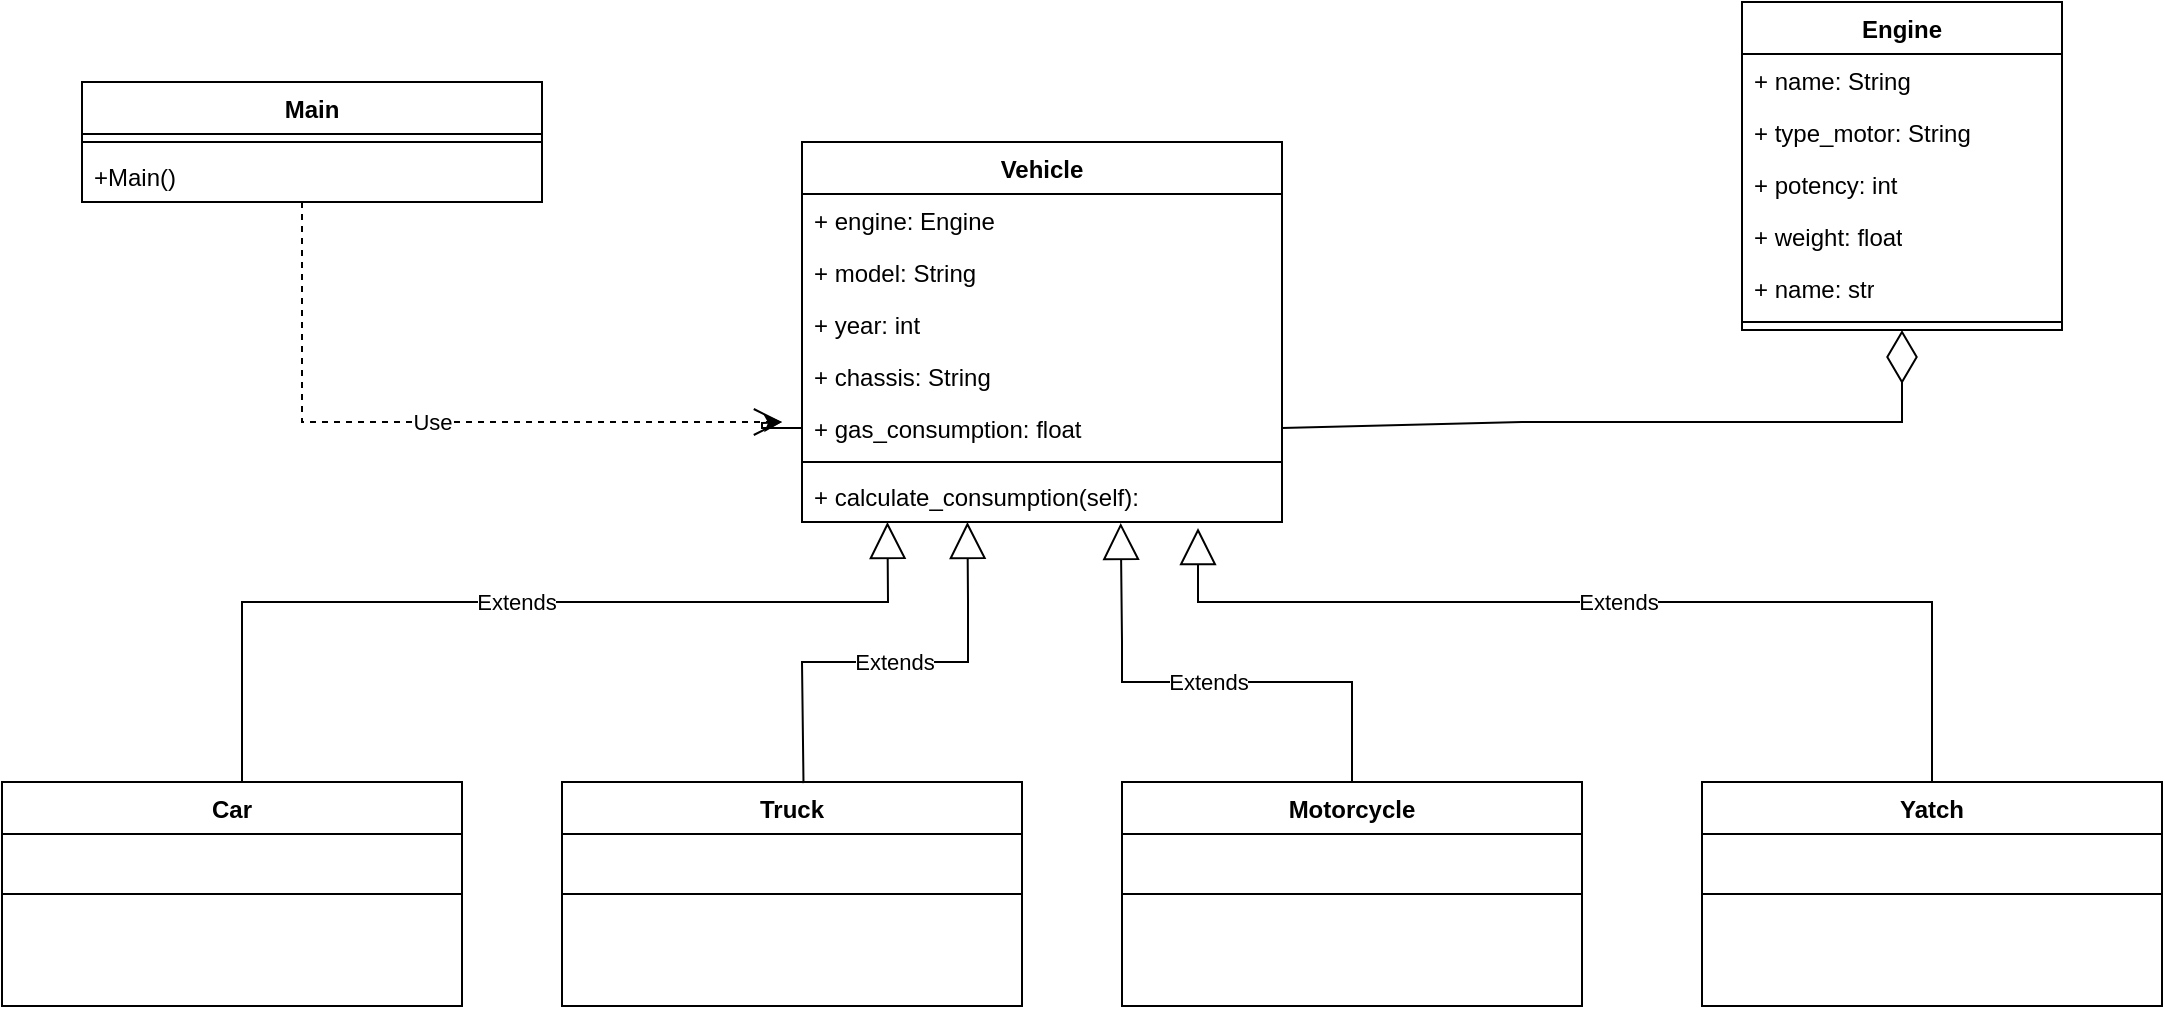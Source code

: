<mxfile version="24.0.6" type="github">
  <diagram name="Page-1" id="BFz2ClelhkV7oylN4G_F">
    <mxGraphModel dx="1313" dy="1796" grid="1" gridSize="10" guides="1" tooltips="1" connect="1" arrows="1" fold="1" page="1" pageScale="1" pageWidth="850" pageHeight="1100" math="0" shadow="0">
      <root>
        <mxCell id="0" />
        <mxCell id="1" parent="0" />
        <mxCell id="Tan41iosJJYbpspjolzq-1" value="Engine" style="swimlane;fontStyle=1;align=center;verticalAlign=top;childLayout=stackLayout;horizontal=1;startSize=26;horizontalStack=0;resizeParent=1;resizeParentMax=0;resizeLast=0;collapsible=1;marginBottom=0;whiteSpace=wrap;html=1;" vertex="1" parent="1">
          <mxGeometry x="870" y="-50" width="160" height="164" as="geometry" />
        </mxCell>
        <mxCell id="Tan41iosJJYbpspjolzq-2" value="+ name: String&lt;div&gt;&lt;br&gt;&lt;/div&gt;" style="text;strokeColor=none;fillColor=none;align=left;verticalAlign=top;spacingLeft=4;spacingRight=4;overflow=hidden;rotatable=0;points=[[0,0.5],[1,0.5]];portConstraint=eastwest;whiteSpace=wrap;html=1;" vertex="1" parent="Tan41iosJJYbpspjolzq-1">
          <mxGeometry y="26" width="160" height="26" as="geometry" />
        </mxCell>
        <mxCell id="Tan41iosJJYbpspjolzq-9" value="+ type_motor: String&lt;div&gt;&lt;br&gt;&lt;/div&gt;" style="text;strokeColor=none;fillColor=none;align=left;verticalAlign=top;spacingLeft=4;spacingRight=4;overflow=hidden;rotatable=0;points=[[0,0.5],[1,0.5]];portConstraint=eastwest;whiteSpace=wrap;html=1;" vertex="1" parent="Tan41iosJJYbpspjolzq-1">
          <mxGeometry y="52" width="160" height="26" as="geometry" />
        </mxCell>
        <mxCell id="Tan41iosJJYbpspjolzq-10" value="+ potency: int&lt;div&gt;&lt;br&gt;&lt;/div&gt;" style="text;strokeColor=none;fillColor=none;align=left;verticalAlign=top;spacingLeft=4;spacingRight=4;overflow=hidden;rotatable=0;points=[[0,0.5],[1,0.5]];portConstraint=eastwest;whiteSpace=wrap;html=1;" vertex="1" parent="Tan41iosJJYbpspjolzq-1">
          <mxGeometry y="78" width="160" height="26" as="geometry" />
        </mxCell>
        <mxCell id="Tan41iosJJYbpspjolzq-8" value="+ weight: float&lt;div&gt;&lt;br&gt;&lt;/div&gt;" style="text;strokeColor=none;fillColor=none;align=left;verticalAlign=top;spacingLeft=4;spacingRight=4;overflow=hidden;rotatable=0;points=[[0,0.5],[1,0.5]];portConstraint=eastwest;whiteSpace=wrap;html=1;" vertex="1" parent="Tan41iosJJYbpspjolzq-1">
          <mxGeometry y="104" width="160" height="26" as="geometry" />
        </mxCell>
        <mxCell id="Tan41iosJJYbpspjolzq-7" value="+ name: str&lt;div&gt;&lt;br&gt;&lt;/div&gt;" style="text;strokeColor=none;fillColor=none;align=left;verticalAlign=top;spacingLeft=4;spacingRight=4;overflow=hidden;rotatable=0;points=[[0,0.5],[1,0.5]];portConstraint=eastwest;whiteSpace=wrap;html=1;" vertex="1" parent="Tan41iosJJYbpspjolzq-1">
          <mxGeometry y="130" width="160" height="26" as="geometry" />
        </mxCell>
        <mxCell id="Tan41iosJJYbpspjolzq-3" value="" style="line;strokeWidth=1;fillColor=none;align=left;verticalAlign=middle;spacingTop=-1;spacingLeft=3;spacingRight=3;rotatable=0;labelPosition=right;points=[];portConstraint=eastwest;strokeColor=inherit;" vertex="1" parent="Tan41iosJJYbpspjolzq-1">
          <mxGeometry y="156" width="160" height="8" as="geometry" />
        </mxCell>
        <mxCell id="Tan41iosJJYbpspjolzq-11" value="Vehicle" style="swimlane;fontStyle=1;align=center;verticalAlign=top;childLayout=stackLayout;horizontal=1;startSize=26;horizontalStack=0;resizeParent=1;resizeParentMax=0;resizeLast=0;collapsible=1;marginBottom=0;whiteSpace=wrap;html=1;" vertex="1" parent="1">
          <mxGeometry x="400" y="20" width="240" height="190" as="geometry" />
        </mxCell>
        <mxCell id="Tan41iosJJYbpspjolzq-12" value="+ e&lt;span style=&quot;background-color: initial;&quot;&gt;ngine: Engine&lt;/span&gt;&lt;div&gt;&lt;div&gt;&lt;br&gt;&lt;/div&gt;&lt;/div&gt;" style="text;strokeColor=none;fillColor=none;align=left;verticalAlign=top;spacingLeft=4;spacingRight=4;overflow=hidden;rotatable=0;points=[[0,0.5],[1,0.5]];portConstraint=eastwest;whiteSpace=wrap;html=1;" vertex="1" parent="Tan41iosJJYbpspjolzq-11">
          <mxGeometry y="26" width="240" height="26" as="geometry" />
        </mxCell>
        <mxCell id="Tan41iosJJYbpspjolzq-13" value="+ model: String&lt;div&gt;&lt;br&gt;&lt;/div&gt;" style="text;strokeColor=none;fillColor=none;align=left;verticalAlign=top;spacingLeft=4;spacingRight=4;overflow=hidden;rotatable=0;points=[[0,0.5],[1,0.5]];portConstraint=eastwest;whiteSpace=wrap;html=1;" vertex="1" parent="Tan41iosJJYbpspjolzq-11">
          <mxGeometry y="52" width="240" height="26" as="geometry" />
        </mxCell>
        <mxCell id="Tan41iosJJYbpspjolzq-14" value="+ year: int&lt;div&gt;&lt;br&gt;&lt;/div&gt;" style="text;strokeColor=none;fillColor=none;align=left;verticalAlign=top;spacingLeft=4;spacingRight=4;overflow=hidden;rotatable=0;points=[[0,0.5],[1,0.5]];portConstraint=eastwest;whiteSpace=wrap;html=1;" vertex="1" parent="Tan41iosJJYbpspjolzq-11">
          <mxGeometry y="78" width="240" height="26" as="geometry" />
        </mxCell>
        <mxCell id="Tan41iosJJYbpspjolzq-15" value="+ chassis: String&lt;div&gt;&lt;br&gt;&lt;/div&gt;" style="text;strokeColor=none;fillColor=none;align=left;verticalAlign=top;spacingLeft=4;spacingRight=4;overflow=hidden;rotatable=0;points=[[0,0.5],[1,0.5]];portConstraint=eastwest;whiteSpace=wrap;html=1;" vertex="1" parent="Tan41iosJJYbpspjolzq-11">
          <mxGeometry y="104" width="240" height="26" as="geometry" />
        </mxCell>
        <mxCell id="Tan41iosJJYbpspjolzq-64" style="edgeStyle=orthogonalEdgeStyle;rounded=0;orthogonalLoop=1;jettySize=auto;html=1;" edge="1" parent="Tan41iosJJYbpspjolzq-11" source="Tan41iosJJYbpspjolzq-16">
          <mxGeometry relative="1" as="geometry">
            <mxPoint x="-10" y="140" as="targetPoint" />
          </mxGeometry>
        </mxCell>
        <mxCell id="Tan41iosJJYbpspjolzq-16" value="+ gas_consumption: float&lt;div&gt;&lt;br&gt;&lt;/div&gt;" style="text;strokeColor=none;fillColor=none;align=left;verticalAlign=top;spacingLeft=4;spacingRight=4;overflow=hidden;rotatable=0;points=[[0,0.5],[1,0.5]];portConstraint=eastwest;whiteSpace=wrap;html=1;" vertex="1" parent="Tan41iosJJYbpspjolzq-11">
          <mxGeometry y="130" width="240" height="26" as="geometry" />
        </mxCell>
        <mxCell id="Tan41iosJJYbpspjolzq-17" value="" style="line;strokeWidth=1;fillColor=none;align=left;verticalAlign=middle;spacingTop=-1;spacingLeft=3;spacingRight=3;rotatable=0;labelPosition=right;points=[];portConstraint=eastwest;strokeColor=inherit;" vertex="1" parent="Tan41iosJJYbpspjolzq-11">
          <mxGeometry y="156" width="240" height="8" as="geometry" />
        </mxCell>
        <mxCell id="Tan41iosJJYbpspjolzq-22" value="+ calculate_consumption(self):&amp;nbsp;" style="text;strokeColor=none;fillColor=none;align=left;verticalAlign=top;spacingLeft=4;spacingRight=4;overflow=hidden;rotatable=0;points=[[0,0.5],[1,0.5]];portConstraint=eastwest;whiteSpace=wrap;html=1;" vertex="1" parent="Tan41iosJJYbpspjolzq-11">
          <mxGeometry y="164" width="240" height="26" as="geometry" />
        </mxCell>
        <mxCell id="Tan41iosJJYbpspjolzq-24" value="Car" style="swimlane;fontStyle=1;align=center;verticalAlign=top;childLayout=stackLayout;horizontal=1;startSize=26;horizontalStack=0;resizeParent=1;resizeParentMax=0;resizeLast=0;collapsible=1;marginBottom=0;whiteSpace=wrap;html=1;" vertex="1" parent="1">
          <mxGeometry y="340" width="230" height="112" as="geometry" />
        </mxCell>
        <mxCell id="Tan41iosJJYbpspjolzq-34" value="&lt;div&gt;&lt;br&gt;&lt;/div&gt;" style="text;strokeColor=none;fillColor=none;align=left;verticalAlign=top;spacingLeft=4;spacingRight=4;overflow=hidden;rotatable=0;points=[[0,0.5],[1,0.5]];portConstraint=eastwest;whiteSpace=wrap;html=1;" vertex="1" parent="Tan41iosJJYbpspjolzq-24">
          <mxGeometry y="26" width="230" height="26" as="geometry" />
        </mxCell>
        <mxCell id="Tan41iosJJYbpspjolzq-30" value="" style="line;strokeWidth=1;fillColor=none;align=left;verticalAlign=middle;spacingTop=-1;spacingLeft=3;spacingRight=3;rotatable=0;labelPosition=right;points=[];portConstraint=eastwest;strokeColor=inherit;" vertex="1" parent="Tan41iosJJYbpspjolzq-24">
          <mxGeometry y="52" width="230" height="8" as="geometry" />
        </mxCell>
        <mxCell id="Tan41iosJJYbpspjolzq-33" value="&lt;div&gt;&lt;br&gt;&lt;/div&gt;" style="text;strokeColor=none;fillColor=none;align=left;verticalAlign=top;spacingLeft=4;spacingRight=4;overflow=hidden;rotatable=0;points=[[0,0.5],[1,0.5]];portConstraint=eastwest;whiteSpace=wrap;html=1;" vertex="1" parent="Tan41iosJJYbpspjolzq-24">
          <mxGeometry y="60" width="230" height="26" as="geometry" />
        </mxCell>
        <mxCell id="Tan41iosJJYbpspjolzq-32" value="&lt;div&gt;&lt;br&gt;&lt;/div&gt;" style="text;strokeColor=none;fillColor=none;align=left;verticalAlign=top;spacingLeft=4;spacingRight=4;overflow=hidden;rotatable=0;points=[[0,0.5],[1,0.5]];portConstraint=eastwest;whiteSpace=wrap;html=1;" vertex="1" parent="Tan41iosJJYbpspjolzq-24">
          <mxGeometry y="86" width="230" height="26" as="geometry" />
        </mxCell>
        <mxCell id="Tan41iosJJYbpspjolzq-35" value="Truck" style="swimlane;fontStyle=1;align=center;verticalAlign=top;childLayout=stackLayout;horizontal=1;startSize=26;horizontalStack=0;resizeParent=1;resizeParentMax=0;resizeLast=0;collapsible=1;marginBottom=0;whiteSpace=wrap;html=1;" vertex="1" parent="1">
          <mxGeometry x="280" y="340" width="230" height="112" as="geometry" />
        </mxCell>
        <mxCell id="Tan41iosJJYbpspjolzq-36" value="&lt;div&gt;&lt;br&gt;&lt;/div&gt;" style="text;strokeColor=none;fillColor=none;align=left;verticalAlign=top;spacingLeft=4;spacingRight=4;overflow=hidden;rotatable=0;points=[[0,0.5],[1,0.5]];portConstraint=eastwest;whiteSpace=wrap;html=1;" vertex="1" parent="Tan41iosJJYbpspjolzq-35">
          <mxGeometry y="26" width="230" height="26" as="geometry" />
        </mxCell>
        <mxCell id="Tan41iosJJYbpspjolzq-37" value="" style="line;strokeWidth=1;fillColor=none;align=left;verticalAlign=middle;spacingTop=-1;spacingLeft=3;spacingRight=3;rotatable=0;labelPosition=right;points=[];portConstraint=eastwest;strokeColor=inherit;" vertex="1" parent="Tan41iosJJYbpspjolzq-35">
          <mxGeometry y="52" width="230" height="8" as="geometry" />
        </mxCell>
        <mxCell id="Tan41iosJJYbpspjolzq-38" value="&lt;div&gt;&lt;br&gt;&lt;/div&gt;" style="text;strokeColor=none;fillColor=none;align=left;verticalAlign=top;spacingLeft=4;spacingRight=4;overflow=hidden;rotatable=0;points=[[0,0.5],[1,0.5]];portConstraint=eastwest;whiteSpace=wrap;html=1;" vertex="1" parent="Tan41iosJJYbpspjolzq-35">
          <mxGeometry y="60" width="230" height="26" as="geometry" />
        </mxCell>
        <mxCell id="Tan41iosJJYbpspjolzq-39" value="&lt;div&gt;&lt;br&gt;&lt;/div&gt;" style="text;strokeColor=none;fillColor=none;align=left;verticalAlign=top;spacingLeft=4;spacingRight=4;overflow=hidden;rotatable=0;points=[[0,0.5],[1,0.5]];portConstraint=eastwest;whiteSpace=wrap;html=1;" vertex="1" parent="Tan41iosJJYbpspjolzq-35">
          <mxGeometry y="86" width="230" height="26" as="geometry" />
        </mxCell>
        <mxCell id="Tan41iosJJYbpspjolzq-40" value="Motorcycle" style="swimlane;fontStyle=1;align=center;verticalAlign=top;childLayout=stackLayout;horizontal=1;startSize=26;horizontalStack=0;resizeParent=1;resizeParentMax=0;resizeLast=0;collapsible=1;marginBottom=0;whiteSpace=wrap;html=1;" vertex="1" parent="1">
          <mxGeometry x="560" y="340" width="230" height="112" as="geometry" />
        </mxCell>
        <mxCell id="Tan41iosJJYbpspjolzq-41" value="&lt;div&gt;&lt;br&gt;&lt;/div&gt;" style="text;strokeColor=none;fillColor=none;align=left;verticalAlign=top;spacingLeft=4;spacingRight=4;overflow=hidden;rotatable=0;points=[[0,0.5],[1,0.5]];portConstraint=eastwest;whiteSpace=wrap;html=1;" vertex="1" parent="Tan41iosJJYbpspjolzq-40">
          <mxGeometry y="26" width="230" height="26" as="geometry" />
        </mxCell>
        <mxCell id="Tan41iosJJYbpspjolzq-42" value="" style="line;strokeWidth=1;fillColor=none;align=left;verticalAlign=middle;spacingTop=-1;spacingLeft=3;spacingRight=3;rotatable=0;labelPosition=right;points=[];portConstraint=eastwest;strokeColor=inherit;" vertex="1" parent="Tan41iosJJYbpspjolzq-40">
          <mxGeometry y="52" width="230" height="8" as="geometry" />
        </mxCell>
        <mxCell id="Tan41iosJJYbpspjolzq-43" value="&lt;div&gt;&lt;br&gt;&lt;/div&gt;" style="text;strokeColor=none;fillColor=none;align=left;verticalAlign=top;spacingLeft=4;spacingRight=4;overflow=hidden;rotatable=0;points=[[0,0.5],[1,0.5]];portConstraint=eastwest;whiteSpace=wrap;html=1;" vertex="1" parent="Tan41iosJJYbpspjolzq-40">
          <mxGeometry y="60" width="230" height="26" as="geometry" />
        </mxCell>
        <mxCell id="Tan41iosJJYbpspjolzq-44" value="&lt;div&gt;&lt;br&gt;&lt;/div&gt;" style="text;strokeColor=none;fillColor=none;align=left;verticalAlign=top;spacingLeft=4;spacingRight=4;overflow=hidden;rotatable=0;points=[[0,0.5],[1,0.5]];portConstraint=eastwest;whiteSpace=wrap;html=1;" vertex="1" parent="Tan41iosJJYbpspjolzq-40">
          <mxGeometry y="86" width="230" height="26" as="geometry" />
        </mxCell>
        <mxCell id="Tan41iosJJYbpspjolzq-45" value="Yatch" style="swimlane;fontStyle=1;align=center;verticalAlign=top;childLayout=stackLayout;horizontal=1;startSize=26;horizontalStack=0;resizeParent=1;resizeParentMax=0;resizeLast=0;collapsible=1;marginBottom=0;whiteSpace=wrap;html=1;" vertex="1" parent="1">
          <mxGeometry x="850" y="340" width="230" height="112" as="geometry" />
        </mxCell>
        <mxCell id="Tan41iosJJYbpspjolzq-46" value="&lt;div&gt;&lt;br&gt;&lt;/div&gt;" style="text;strokeColor=none;fillColor=none;align=left;verticalAlign=top;spacingLeft=4;spacingRight=4;overflow=hidden;rotatable=0;points=[[0,0.5],[1,0.5]];portConstraint=eastwest;whiteSpace=wrap;html=1;" vertex="1" parent="Tan41iosJJYbpspjolzq-45">
          <mxGeometry y="26" width="230" height="26" as="geometry" />
        </mxCell>
        <mxCell id="Tan41iosJJYbpspjolzq-47" value="" style="line;strokeWidth=1;fillColor=none;align=left;verticalAlign=middle;spacingTop=-1;spacingLeft=3;spacingRight=3;rotatable=0;labelPosition=right;points=[];portConstraint=eastwest;strokeColor=inherit;" vertex="1" parent="Tan41iosJJYbpspjolzq-45">
          <mxGeometry y="52" width="230" height="8" as="geometry" />
        </mxCell>
        <mxCell id="Tan41iosJJYbpspjolzq-48" value="&lt;div&gt;&lt;br&gt;&lt;/div&gt;" style="text;strokeColor=none;fillColor=none;align=left;verticalAlign=top;spacingLeft=4;spacingRight=4;overflow=hidden;rotatable=0;points=[[0,0.5],[1,0.5]];portConstraint=eastwest;whiteSpace=wrap;html=1;" vertex="1" parent="Tan41iosJJYbpspjolzq-45">
          <mxGeometry y="60" width="230" height="26" as="geometry" />
        </mxCell>
        <mxCell id="Tan41iosJJYbpspjolzq-49" value="&lt;div&gt;&lt;br&gt;&lt;/div&gt;" style="text;strokeColor=none;fillColor=none;align=left;verticalAlign=top;spacingLeft=4;spacingRight=4;overflow=hidden;rotatable=0;points=[[0,0.5],[1,0.5]];portConstraint=eastwest;whiteSpace=wrap;html=1;" vertex="1" parent="Tan41iosJJYbpspjolzq-45">
          <mxGeometry y="86" width="230" height="26" as="geometry" />
        </mxCell>
        <mxCell id="Tan41iosJJYbpspjolzq-54" value="Extends" style="endArrow=block;endSize=16;endFill=0;html=1;rounded=0;entryX=0.178;entryY=1.177;entryDx=0;entryDy=0;entryPerimeter=0;" edge="1" parent="1">
          <mxGeometry width="160" relative="1" as="geometry">
            <mxPoint x="120" y="340" as="sourcePoint" />
            <mxPoint x="442.72" y="210.002" as="targetPoint" />
            <Array as="points">
              <mxPoint x="120" y="250" />
              <mxPoint x="280" y="250" />
              <mxPoint x="443" y="250" />
            </Array>
          </mxGeometry>
        </mxCell>
        <mxCell id="Tan41iosJJYbpspjolzq-55" value="Extends" style="endArrow=block;endSize=16;endFill=0;html=1;rounded=0;entryX=0.178;entryY=1.177;entryDx=0;entryDy=0;entryPerimeter=0;exitX=0.525;exitY=0.005;exitDx=0;exitDy=0;exitPerimeter=0;" edge="1" parent="1" source="Tan41iosJJYbpspjolzq-35">
          <mxGeometry width="160" relative="1" as="geometry">
            <mxPoint x="162" y="337" as="sourcePoint" />
            <mxPoint x="482.72" y="210.002" as="targetPoint" />
            <Array as="points">
              <mxPoint x="400" y="280" />
              <mxPoint x="483" y="280" />
              <mxPoint x="483" y="250" />
            </Array>
          </mxGeometry>
        </mxCell>
        <mxCell id="Tan41iosJJYbpspjolzq-56" value="Extends" style="endArrow=block;endSize=16;endFill=0;html=1;rounded=0;entryX=0.664;entryY=1.017;entryDx=0;entryDy=0;entryPerimeter=0;exitX=0.5;exitY=0;exitDx=0;exitDy=0;" edge="1" parent="1" source="Tan41iosJJYbpspjolzq-40" target="Tan41iosJJYbpspjolzq-22">
          <mxGeometry width="160" relative="1" as="geometry">
            <mxPoint x="411" y="351" as="sourcePoint" />
            <mxPoint x="492.72" y="220.002" as="targetPoint" />
            <Array as="points">
              <mxPoint x="675" y="290" />
              <mxPoint x="560" y="290" />
              <mxPoint x="560" y="270" />
            </Array>
          </mxGeometry>
        </mxCell>
        <mxCell id="Tan41iosJJYbpspjolzq-57" value="Extends" style="endArrow=block;endSize=16;endFill=0;html=1;rounded=0;entryX=0.825;entryY=1.115;entryDx=0;entryDy=0;entryPerimeter=0;exitX=0.5;exitY=0;exitDx=0;exitDy=0;" edge="1" parent="1" source="Tan41iosJJYbpspjolzq-45" target="Tan41iosJJYbpspjolzq-22">
          <mxGeometry width="160" relative="1" as="geometry">
            <mxPoint x="630" y="320" as="sourcePoint" />
            <mxPoint x="952.72" y="190.002" as="targetPoint" />
            <Array as="points">
              <mxPoint x="965" y="250" />
              <mxPoint x="790" y="250" />
              <mxPoint x="598" y="250" />
            </Array>
          </mxGeometry>
        </mxCell>
        <mxCell id="Tan41iosJJYbpspjolzq-58" value="Main" style="swimlane;fontStyle=1;align=center;verticalAlign=top;childLayout=stackLayout;horizontal=1;startSize=26;horizontalStack=0;resizeParent=1;resizeParentMax=0;resizeLast=0;collapsible=1;marginBottom=0;whiteSpace=wrap;html=1;" vertex="1" parent="1">
          <mxGeometry x="40" y="-10" width="230" height="60" as="geometry" />
        </mxCell>
        <mxCell id="Tan41iosJJYbpspjolzq-60" value="" style="line;strokeWidth=1;fillColor=none;align=left;verticalAlign=middle;spacingTop=-1;spacingLeft=3;spacingRight=3;rotatable=0;labelPosition=right;points=[];portConstraint=eastwest;strokeColor=inherit;" vertex="1" parent="Tan41iosJJYbpspjolzq-58">
          <mxGeometry y="26" width="230" height="8" as="geometry" />
        </mxCell>
        <mxCell id="Tan41iosJJYbpspjolzq-61" value="+Main()" style="text;strokeColor=none;fillColor=none;align=left;verticalAlign=top;spacingLeft=4;spacingRight=4;overflow=hidden;rotatable=0;points=[[0,0.5],[1,0.5]];portConstraint=eastwest;whiteSpace=wrap;html=1;" vertex="1" parent="Tan41iosJJYbpspjolzq-58">
          <mxGeometry y="34" width="230" height="26" as="geometry" />
        </mxCell>
        <mxCell id="Tan41iosJJYbpspjolzq-63" value="Use" style="endArrow=open;endSize=12;dashed=1;html=1;rounded=0;" edge="1" parent="1">
          <mxGeometry width="160" relative="1" as="geometry">
            <mxPoint x="150" y="50" as="sourcePoint" />
            <mxPoint x="390" y="160" as="targetPoint" />
            <Array as="points">
              <mxPoint x="150" y="160" />
            </Array>
          </mxGeometry>
        </mxCell>
        <mxCell id="Tan41iosJJYbpspjolzq-68" value="" style="endArrow=diamondThin;endFill=0;endSize=24;html=1;rounded=0;exitX=1;exitY=0.5;exitDx=0;exitDy=0;entryX=0.5;entryY=1;entryDx=0;entryDy=0;" edge="1" parent="1" source="Tan41iosJJYbpspjolzq-16" target="Tan41iosJJYbpspjolzq-1">
          <mxGeometry width="160" relative="1" as="geometry">
            <mxPoint x="740" y="180" as="sourcePoint" />
            <mxPoint x="850" y="60" as="targetPoint" />
            <Array as="points">
              <mxPoint x="760" y="160" />
              <mxPoint x="950" y="160" />
            </Array>
          </mxGeometry>
        </mxCell>
      </root>
    </mxGraphModel>
  </diagram>
</mxfile>
